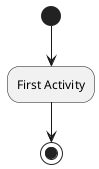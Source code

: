 @startuml
(*) --> "First Activity"
"First Activity" --> (*)
@enduml

@startuml
(*) --> "First Activity"
-->[You can put also labels] "Second Activity"
--> (*)
@enduml

@startuml
(*) -up-> "First Activity"
-right-> "Second Activity"
--> "Third Activity"
-left-> (*)
@enduml

@startuml
(*) --> "Initialization"
if "Some Test" then
  -->[true] "Some Activity"
  --> "Another activity"
  -right-> (*)
else
  ->[false] "Something else"
  -->[Ending process] (*)
endif
@enduml

@startuml
(*) --> if "Some Test" then
  -->[true] "activity 1"  
  if "" then
	-> "activity 3" as a3
  else
	if "Other test" then
	  -left-> "activity 5"
	else
	  --> "activity 6"
	endif
  endif

else

  ->[false] "activity 2"
  
endif
a3 --> if "last test" then
  --> "activity 7"
else
  -> "activity 8"
endif
@enduml

@startuml
(*) --> ===B1=== 
--> "Parallel Activity 1"
--> ===B2===
===B1=== --> "Parallel Activity 2"
--> ===B2===
--> (*)
@enduml

@startuml
(*) -left-> "this <size:20>activity</size>
	is <b>very</b> <color:red>long2</color>
	and defined on several lines
	that contains many <i>text</i>" as A1
-up-> "Another activity\n on several lines"
A1 --> "Short activity <img:sourceforge.jpg>"
@enduml

@startuml
(*) --> "Some Activity"
note right: This activity has to be defined
"Some Activity" --> (*)
note left
 This note is on
 several lines
end note
@enduml

@startuml
partition Conductor {
  (*) --> "Climbs on Platform"
  --> === S1 ===
  --> Bows
}
partition Audience #LightSkyBlue {
  === S1 === --> Applauds
}
partition Conductor {
  Bows --> === S2 ===
  --> WavesArmes
  Applauds --> === S2 ===
}
partition Orchestra #CCCCEE {
  WavesArmes --> Introduction
  --> "Play music"
}
@enduml

@startuml
skinparam backgroundColor #AAFFFF
skinparam activity {
  StartColor red
  BarColor SaddleBrown 
  EndColor Silver
  BackgroundColor Peru
  BackgroundColor<< Begin >> Olive
  BorderColor Peru
  FontName Impact
}
(*) --> "Climbs on Platform" << Begin >>
--> === S1 ===
--> Bows
--> === S2 ===
--> WavesArmes
--> (*)
@enduml

@startuml
'Default is skinparam activityShape roundBox
skinparam activityShape octagon
(*) --> "First Activity"
"First Activity" --> (*)
@enduml

@startuml
title Servlet Container
(*) --> "ClickServlet.handleRequest()"
--> "new Page"
if "Page.onSecurityCheck" then
  ->[true] "Page.onInit()"
  if "isForward?" then
   ->[no] "Process controls"
   if "continue processing?" then
	 -->[yes] ===RENDERING===
   else
	 -->[no] ===REDIRECT_CHECK===
   endif
  else
   -->[yes] ===RENDERING===
  endif
  if "is Post?" then
	-->[yes] "Page.onPost()"
	--> "Page.onRender()" as render
	--> ===REDIRECT_CHECK===
  else
	-->[no] "Page.onGet()"
	--> render
  endif
else
  -->[false] ===REDIRECT_CHECK===
endif
if "Do redirect?" then
 ->[yes] "redirect request"
 --> ==BEFORE_DESTROY===
else
 if "Do Forward?" then
  -left->[yes] "Forward request"
  --> ==BEFORE_DESTROY===
 else
  -right->[no] "Render page template"
  --> ==BEFORE_DESTROY===
 endif
endif
--> "Page.onDestroy()"
-->(*)
@enduml
